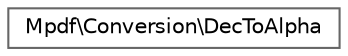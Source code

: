 digraph "Graphical Class Hierarchy"
{
 // LATEX_PDF_SIZE
  bgcolor="transparent";
  edge [fontname=Helvetica,fontsize=10,labelfontname=Helvetica,labelfontsize=10];
  node [fontname=Helvetica,fontsize=10,shape=box,height=0.2,width=0.4];
  rankdir="LR";
  Node0 [id="Node000000",label="Mpdf\\Conversion\\DecToAlpha",height=0.2,width=0.4,color="grey40", fillcolor="white", style="filled",URL="$classMpdf_1_1Conversion_1_1DecToAlpha.html",tooltip=" "];
}
